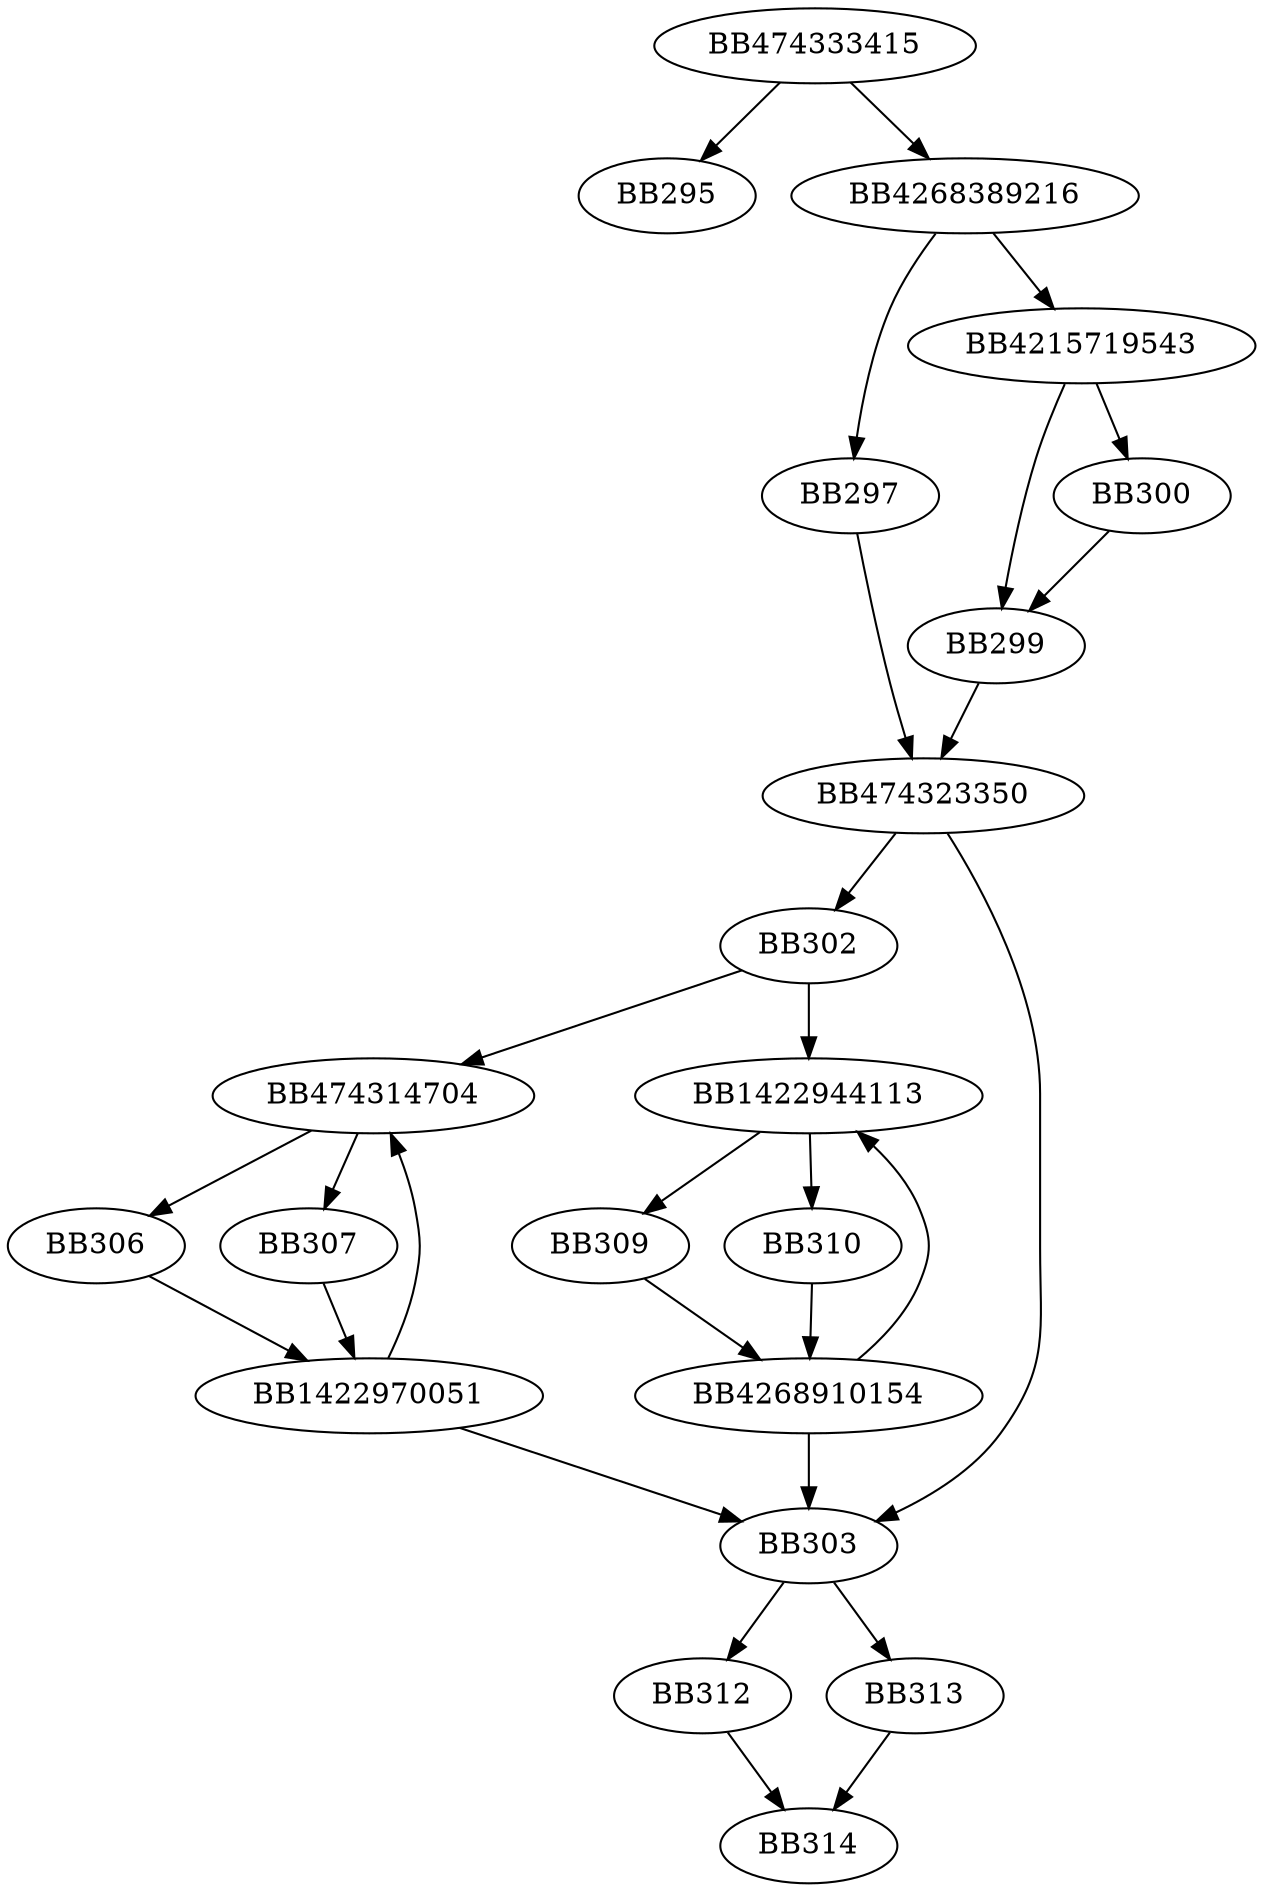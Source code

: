digraph G{
	BB474333415->BB295;
	BB474333415->BB4268389216;
	BB4268389216->BB297;
	BB4268389216->BB4215719543;
	BB4215719543->BB299;
	BB4215719543->BB300;
	BB300->BB299;
	BB297->BB474323350;
	BB299->BB474323350;
	BB474323350->BB302;
	BB474323350->BB303;
	BB302->BB474314704;
	BB302->BB1422944113;
	BB474314704->BB306;
	BB474314704->BB307;
	BB307->BB1422970051;
	BB306->BB1422970051;
	BB1422970051->BB474314704;
	BB1422970051->BB303;
	BB1422944113->BB309;
	BB1422944113->BB310;
	BB309->BB4268910154;
	BB310->BB4268910154;
	BB4268910154->BB1422944113;
	BB4268910154->BB303;
	BB303->BB312;
	BB303->BB313;
	BB312->BB314;
	BB313->BB314;
}

